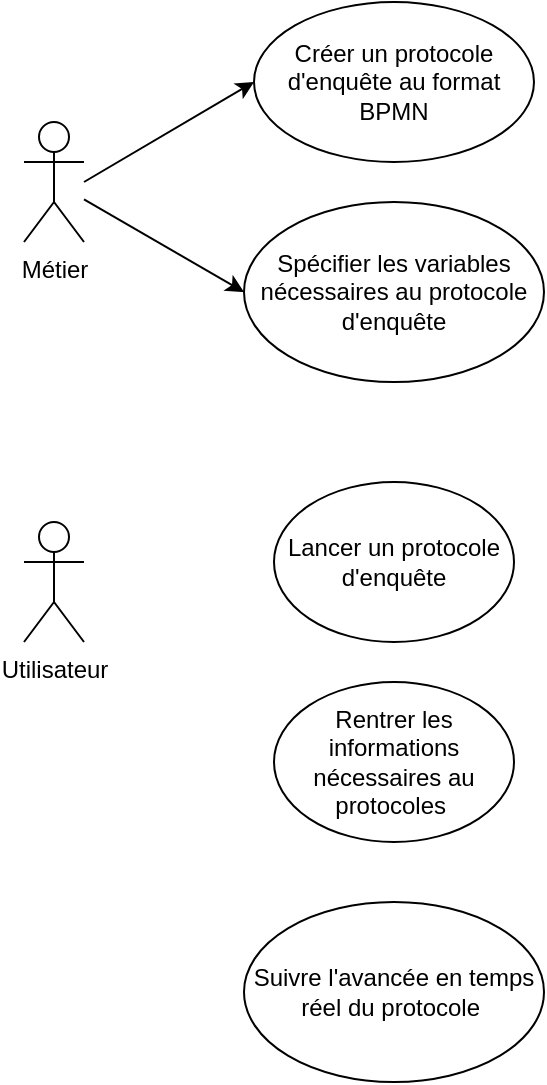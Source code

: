 <mxfile version="17.1.3" type="github"><diagram id="_R_tELUzRoue2LDTLkxt" name="Page-1"><mxGraphModel dx="857" dy="507" grid="1" gridSize="10" guides="1" tooltips="1" connect="1" arrows="1" fold="1" page="1" pageScale="1" pageWidth="827" pageHeight="1169" math="0" shadow="0"><root><mxCell id="0"/><mxCell id="1" parent="0"/><mxCell id="FvDmOPVAaLtM15C9KInH-1" value="Métier" style="shape=umlActor;verticalLabelPosition=bottom;verticalAlign=top;html=1;outlineConnect=0;" vertex="1" parent="1"><mxGeometry x="130" y="80" width="30" height="60" as="geometry"/></mxCell><mxCell id="FvDmOPVAaLtM15C9KInH-6" value="Créer un protocole d'enquête au format BPMN" style="ellipse;whiteSpace=wrap;html=1;" vertex="1" parent="1"><mxGeometry x="245" y="20" width="140" height="80" as="geometry"/></mxCell><mxCell id="FvDmOPVAaLtM15C9KInH-7" value="Spécifier les variables nécessaires au protocole d'enquête" style="ellipse;whiteSpace=wrap;html=1;" vertex="1" parent="1"><mxGeometry x="240" y="120" width="150" height="90" as="geometry"/></mxCell><mxCell id="FvDmOPVAaLtM15C9KInH-8" value="" style="endArrow=classic;html=1;rounded=0;entryX=0;entryY=0.5;entryDx=0;entryDy=0;" edge="1" parent="1" target="FvDmOPVAaLtM15C9KInH-6"><mxGeometry width="50" height="50" relative="1" as="geometry"><mxPoint x="160" y="110" as="sourcePoint"/><mxPoint x="400" y="120" as="targetPoint"/></mxGeometry></mxCell><mxCell id="FvDmOPVAaLtM15C9KInH-9" value="" style="endArrow=classic;html=1;rounded=0;entryX=0;entryY=0.5;entryDx=0;entryDy=0;" edge="1" parent="1" source="FvDmOPVAaLtM15C9KInH-1" target="FvDmOPVAaLtM15C9KInH-7"><mxGeometry width="50" height="50" relative="1" as="geometry"><mxPoint x="350" y="170" as="sourcePoint"/><mxPoint x="400" y="120" as="targetPoint"/></mxGeometry></mxCell><mxCell id="FvDmOPVAaLtM15C9KInH-10" value="Utilisateur" style="shape=umlActor;verticalLabelPosition=bottom;verticalAlign=top;html=1;outlineConnect=0;" vertex="1" parent="1"><mxGeometry x="130" y="280" width="30" height="60" as="geometry"/></mxCell><mxCell id="FvDmOPVAaLtM15C9KInH-12" value="Lancer un protocole d'enquête" style="ellipse;whiteSpace=wrap;html=1;" vertex="1" parent="1"><mxGeometry x="255" y="260" width="120" height="80" as="geometry"/></mxCell><mxCell id="FvDmOPVAaLtM15C9KInH-13" value="Rentrer les informations nécessaires au protocoles&amp;nbsp;" style="ellipse;whiteSpace=wrap;html=1;" vertex="1" parent="1"><mxGeometry x="255" y="360" width="120" height="80" as="geometry"/></mxCell><mxCell id="FvDmOPVAaLtM15C9KInH-14" value="Suivre l'avancée en temps réel du protocole&amp;nbsp;" style="ellipse;whiteSpace=wrap;html=1;" vertex="1" parent="1"><mxGeometry x="240" y="470" width="150" height="90" as="geometry"/></mxCell></root></mxGraphModel></diagram></mxfile>